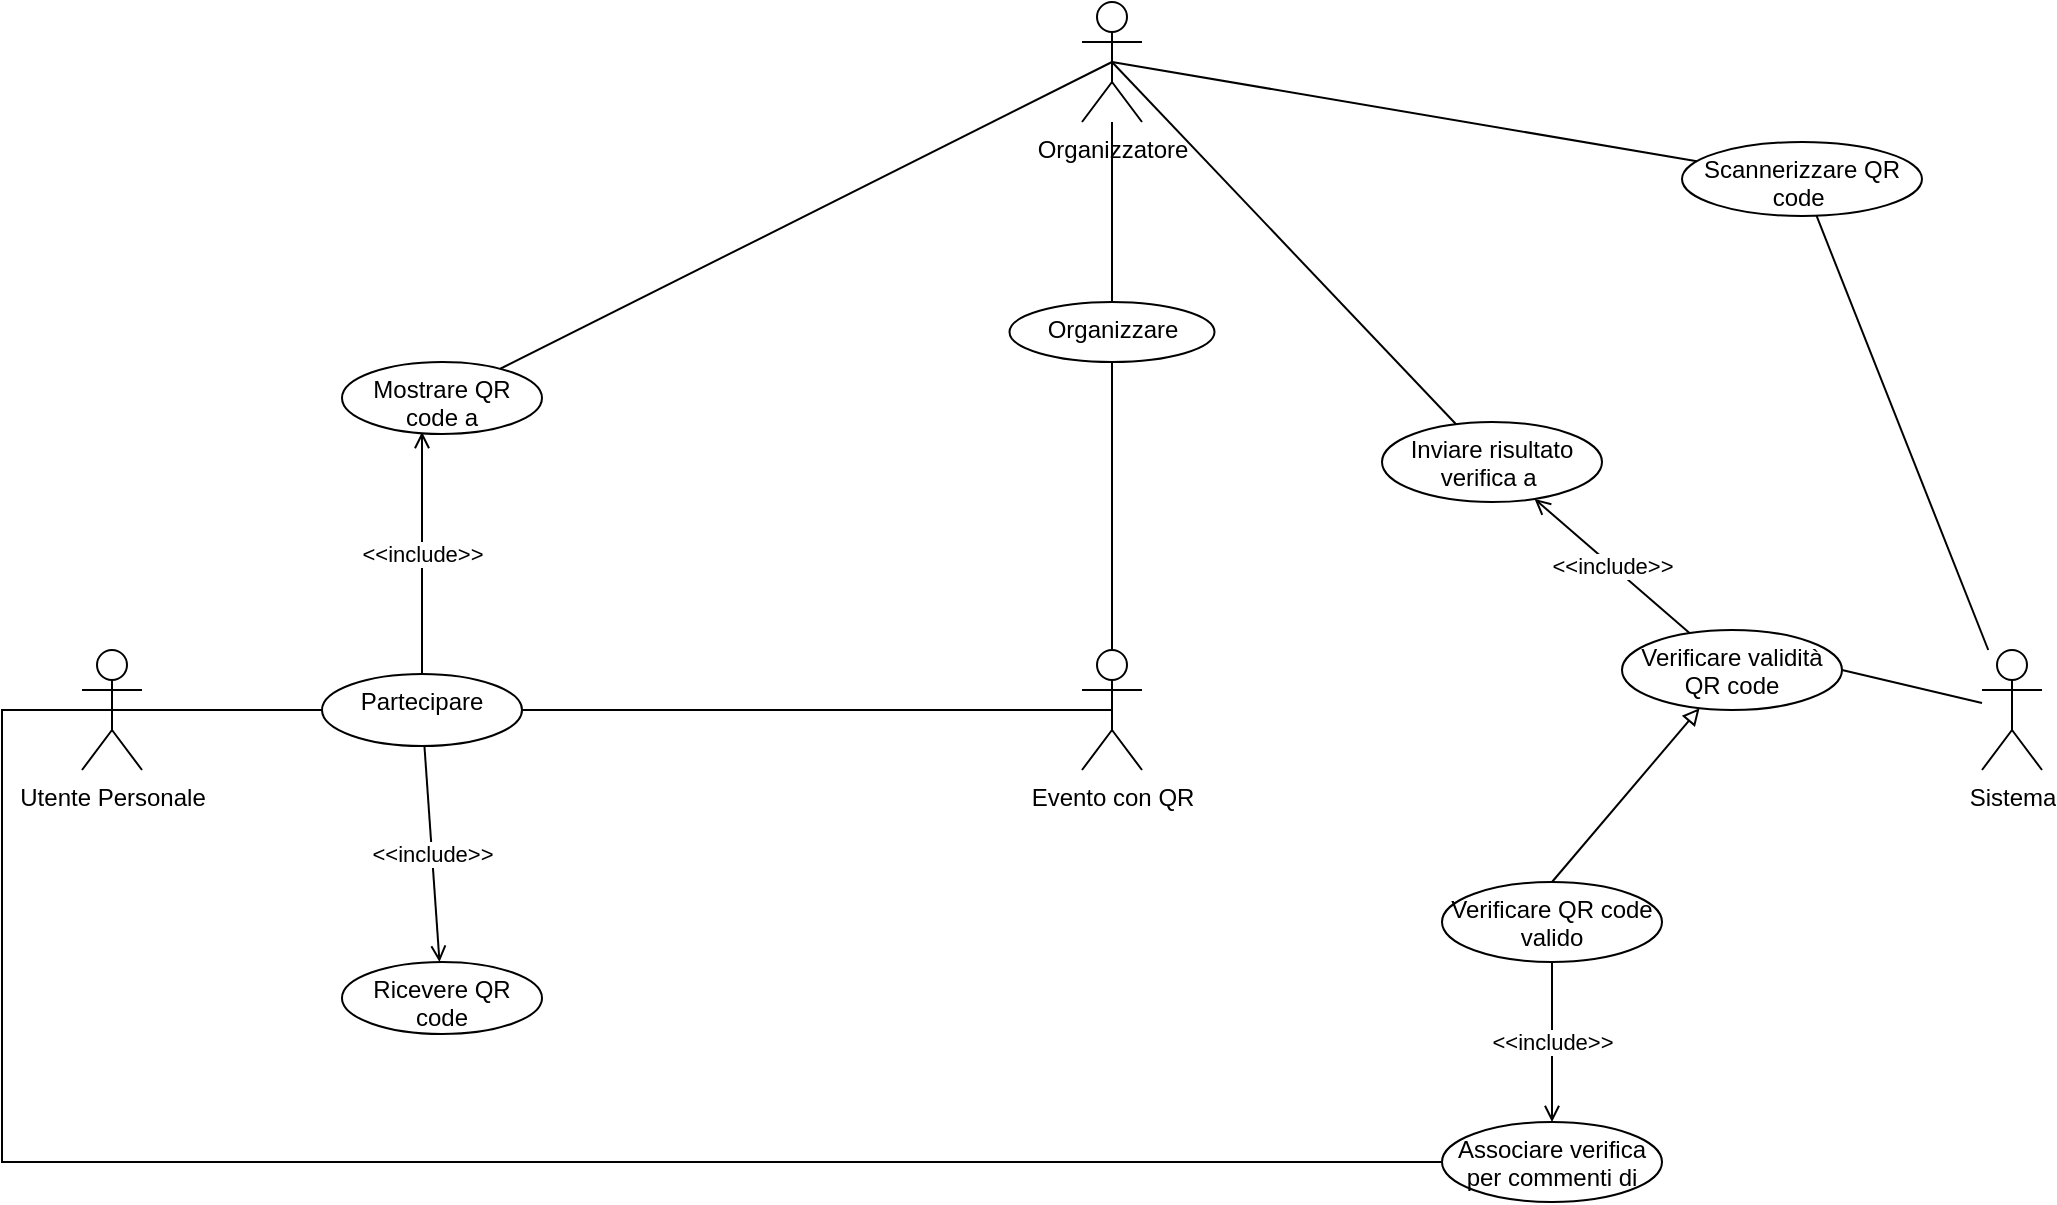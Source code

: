 <mxfile version="20.5.1" type="device"><diagram id="IZ7wIiQqn5nBMl6qZnyy" name="Page-1"><mxGraphModel dx="1426" dy="712" grid="1" gridSize="10" guides="1" tooltips="1" connect="1" arrows="1" fold="1" page="1" pageScale="1" pageWidth="1169" pageHeight="827" math="0" shadow="0"><root><mxCell id="0"/><mxCell id="1" parent="0"/><mxCell id="BNgbBTgNdnAVYKBnf0pV-3" style="rounded=0;orthogonalLoop=1;jettySize=auto;html=1;entryX=0;entryY=0.5;entryDx=0;entryDy=0;endArrow=none;endFill=0;exitX=0.5;exitY=0.5;exitDx=0;exitDy=0;exitPerimeter=0;" edge="1" parent="1" source="BNgbBTgNdnAVYKBnf0pV-1" target="BNgbBTgNdnAVYKBnf0pV-2"><mxGeometry relative="1" as="geometry"/></mxCell><mxCell id="BNgbBTgNdnAVYKBnf0pV-1" value="Utente Personale" style="shape=umlActor;verticalLabelPosition=bottom;verticalAlign=top;html=1;outlineConnect=0;" vertex="1" parent="1"><mxGeometry x="70" y="384" width="30" height="60" as="geometry"/></mxCell><mxCell id="BNgbBTgNdnAVYKBnf0pV-13" value="&amp;lt;&amp;lt;include&amp;gt;&amp;gt;" style="edgeStyle=none;rounded=0;orthogonalLoop=1;jettySize=auto;html=1;endArrow=open;endFill=0;" edge="1" parent="1" source="BNgbBTgNdnAVYKBnf0pV-2" target="BNgbBTgNdnAVYKBnf0pV-12"><mxGeometry relative="1" as="geometry"/></mxCell><mxCell id="BNgbBTgNdnAVYKBnf0pV-19" value="&amp;lt;&amp;lt;include&amp;gt;&amp;gt;" style="edgeStyle=none;rounded=0;orthogonalLoop=1;jettySize=auto;html=1;entryX=0.4;entryY=0.972;entryDx=0;entryDy=0;entryPerimeter=0;endArrow=open;endFill=0;" edge="1" parent="1" source="BNgbBTgNdnAVYKBnf0pV-2" target="BNgbBTgNdnAVYKBnf0pV-18"><mxGeometry relative="1" as="geometry"/></mxCell><mxCell id="BNgbBTgNdnAVYKBnf0pV-2" value="Partecipare" style="ellipse;whiteSpace=wrap;html=1;verticalAlign=top;" vertex="1" parent="1"><mxGeometry x="190" y="396" width="100" height="36" as="geometry"/></mxCell><mxCell id="BNgbBTgNdnAVYKBnf0pV-10" value="" style="edgeStyle=none;rounded=0;orthogonalLoop=1;jettySize=auto;html=1;endArrow=none;endFill=0;" edge="1" parent="1" source="BNgbBTgNdnAVYKBnf0pV-4" target="BNgbBTgNdnAVYKBnf0pV-9"><mxGeometry relative="1" as="geometry"/></mxCell><mxCell id="BNgbBTgNdnAVYKBnf0pV-22" value="" style="edgeStyle=none;rounded=0;orthogonalLoop=1;jettySize=auto;html=1;endArrow=none;endFill=0;startArrow=none;" edge="1" parent="1" source="BNgbBTgNdnAVYKBnf0pV-25" target="BNgbBTgNdnAVYKBnf0pV-21"><mxGeometry relative="1" as="geometry"/></mxCell><mxCell id="BNgbBTgNdnAVYKBnf0pV-4" value="Organizzatore" style="shape=umlActor;verticalLabelPosition=bottom;verticalAlign=top;html=1;outlineConnect=0;" vertex="1" parent="1"><mxGeometry x="570" y="60" width="30" height="60" as="geometry"/></mxCell><mxCell id="BNgbBTgNdnAVYKBnf0pV-6" value="Evento con QR" style="shape=umlActor;verticalLabelPosition=bottom;verticalAlign=top;html=1;outlineConnect=0;" vertex="1" parent="1"><mxGeometry x="570" y="384" width="30" height="60" as="geometry"/></mxCell><mxCell id="BNgbBTgNdnAVYKBnf0pV-11" style="edgeStyle=none;rounded=0;orthogonalLoop=1;jettySize=auto;html=1;entryX=0.5;entryY=0;entryDx=0;entryDy=0;entryPerimeter=0;endArrow=none;endFill=0;" edge="1" parent="1" source="BNgbBTgNdnAVYKBnf0pV-9" target="BNgbBTgNdnAVYKBnf0pV-6"><mxGeometry relative="1" as="geometry"/></mxCell><mxCell id="BNgbBTgNdnAVYKBnf0pV-9" value="Organizzare" style="ellipse;whiteSpace=wrap;html=1;verticalAlign=top;" vertex="1" parent="1"><mxGeometry x="533.75" y="210" width="102.5" height="30" as="geometry"/></mxCell><mxCell id="BNgbBTgNdnAVYKBnf0pV-12" value="Ricevere QR code" style="ellipse;whiteSpace=wrap;html=1;verticalAlign=top;" vertex="1" parent="1"><mxGeometry x="200" y="540" width="100" height="36" as="geometry"/></mxCell><mxCell id="BNgbBTgNdnAVYKBnf0pV-16" value="" style="edgeStyle=none;rounded=0;orthogonalLoop=1;jettySize=auto;html=1;endArrow=none;endFill=0;entryX=0.5;entryY=0.5;entryDx=0;entryDy=0;entryPerimeter=0;exitX=1;exitY=0.5;exitDx=0;exitDy=0;" edge="1" parent="1" source="BNgbBTgNdnAVYKBnf0pV-2" target="BNgbBTgNdnAVYKBnf0pV-6"><mxGeometry relative="1" as="geometry"/></mxCell><mxCell id="BNgbBTgNdnAVYKBnf0pV-20" style="edgeStyle=none;rounded=0;orthogonalLoop=1;jettySize=auto;html=1;entryX=0.5;entryY=0.5;entryDx=0;entryDy=0;entryPerimeter=0;endArrow=none;endFill=0;" edge="1" parent="1" source="BNgbBTgNdnAVYKBnf0pV-18" target="BNgbBTgNdnAVYKBnf0pV-4"><mxGeometry relative="1" as="geometry"/></mxCell><mxCell id="BNgbBTgNdnAVYKBnf0pV-18" value="Mostrare QR code a" style="ellipse;whiteSpace=wrap;html=1;verticalAlign=top;" vertex="1" parent="1"><mxGeometry x="200" y="240" width="100" height="36" as="geometry"/></mxCell><mxCell id="BNgbBTgNdnAVYKBnf0pV-28" style="edgeStyle=none;rounded=0;orthogonalLoop=1;jettySize=auto;html=1;entryX=1;entryY=0.5;entryDx=0;entryDy=0;endArrow=none;endFill=0;" edge="1" parent="1" source="BNgbBTgNdnAVYKBnf0pV-21" target="BNgbBTgNdnAVYKBnf0pV-27"><mxGeometry relative="1" as="geometry"/></mxCell><mxCell id="BNgbBTgNdnAVYKBnf0pV-21" value="Sistema" style="shape=umlActor;verticalLabelPosition=bottom;verticalAlign=top;html=1;outlineConnect=0;" vertex="1" parent="1"><mxGeometry x="1020" y="384" width="30" height="60" as="geometry"/></mxCell><mxCell id="BNgbBTgNdnAVYKBnf0pV-25" value="Scannerizzare QR code&amp;nbsp;" style="ellipse;whiteSpace=wrap;html=1;verticalAlign=top;" vertex="1" parent="1"><mxGeometry x="870" y="130" width="120" height="37" as="geometry"/></mxCell><mxCell id="BNgbBTgNdnAVYKBnf0pV-26" value="" style="edgeStyle=none;rounded=0;orthogonalLoop=1;jettySize=auto;html=1;endArrow=none;endFill=0;exitX=0.5;exitY=0.5;exitDx=0;exitDy=0;exitPerimeter=0;" edge="1" parent="1" source="BNgbBTgNdnAVYKBnf0pV-4" target="BNgbBTgNdnAVYKBnf0pV-25"><mxGeometry relative="1" as="geometry"><mxPoint x="610" y="90" as="sourcePoint"/><mxPoint x="1020" y="403.2" as="targetPoint"/></mxGeometry></mxCell><mxCell id="BNgbBTgNdnAVYKBnf0pV-30" value="&amp;lt;&amp;lt;include&amp;gt;&amp;gt;" style="edgeStyle=none;rounded=0;orthogonalLoop=1;jettySize=auto;html=1;endArrow=open;endFill=0;" edge="1" parent="1" source="BNgbBTgNdnAVYKBnf0pV-27" target="BNgbBTgNdnAVYKBnf0pV-29"><mxGeometry relative="1" as="geometry"/></mxCell><mxCell id="BNgbBTgNdnAVYKBnf0pV-33" style="edgeStyle=none;rounded=0;orthogonalLoop=1;jettySize=auto;html=1;endArrow=block;endFill=0;exitX=0.5;exitY=0;exitDx=0;exitDy=0;" edge="1" parent="1" source="BNgbBTgNdnAVYKBnf0pV-32" target="BNgbBTgNdnAVYKBnf0pV-27"><mxGeometry relative="1" as="geometry"/></mxCell><mxCell id="BNgbBTgNdnAVYKBnf0pV-27" value="Verificare validità QR code" style="ellipse;whiteSpace=wrap;html=1;verticalAlign=top;" vertex="1" parent="1"><mxGeometry x="840" y="374" width="110" height="40" as="geometry"/></mxCell><mxCell id="BNgbBTgNdnAVYKBnf0pV-31" style="edgeStyle=none;rounded=0;orthogonalLoop=1;jettySize=auto;html=1;entryX=0.5;entryY=0.5;entryDx=0;entryDy=0;entryPerimeter=0;endArrow=none;endFill=0;" edge="1" parent="1" source="BNgbBTgNdnAVYKBnf0pV-29" target="BNgbBTgNdnAVYKBnf0pV-4"><mxGeometry relative="1" as="geometry"/></mxCell><mxCell id="BNgbBTgNdnAVYKBnf0pV-29" value="Inviare risultato verifica a&amp;nbsp;" style="ellipse;whiteSpace=wrap;html=1;verticalAlign=top;" vertex="1" parent="1"><mxGeometry x="720" y="270" width="110" height="40" as="geometry"/></mxCell><mxCell id="BNgbBTgNdnAVYKBnf0pV-35" value="&amp;lt;&amp;lt;include&amp;gt;&amp;gt;" style="edgeStyle=none;rounded=0;orthogonalLoop=1;jettySize=auto;html=1;endArrow=open;endFill=0;" edge="1" parent="1" source="BNgbBTgNdnAVYKBnf0pV-32" target="BNgbBTgNdnAVYKBnf0pV-34"><mxGeometry relative="1" as="geometry"/></mxCell><mxCell id="BNgbBTgNdnAVYKBnf0pV-32" value="Verificare QR code valido" style="ellipse;whiteSpace=wrap;html=1;verticalAlign=top;" vertex="1" parent="1"><mxGeometry x="750" y="500" width="110" height="40" as="geometry"/></mxCell><mxCell id="BNgbBTgNdnAVYKBnf0pV-36" style="edgeStyle=orthogonalEdgeStyle;rounded=0;orthogonalLoop=1;jettySize=auto;html=1;entryX=0.5;entryY=0.5;entryDx=0;entryDy=0;entryPerimeter=0;endArrow=none;endFill=0;" edge="1" parent="1" source="BNgbBTgNdnAVYKBnf0pV-34" target="BNgbBTgNdnAVYKBnf0pV-1"><mxGeometry relative="1" as="geometry"><Array as="points"><mxPoint x="30" y="640"/><mxPoint x="30" y="414"/></Array></mxGeometry></mxCell><mxCell id="BNgbBTgNdnAVYKBnf0pV-34" value="Associare verifica per commenti di" style="ellipse;whiteSpace=wrap;html=1;verticalAlign=top;" vertex="1" parent="1"><mxGeometry x="750" y="620" width="110" height="40" as="geometry"/></mxCell></root></mxGraphModel></diagram></mxfile>